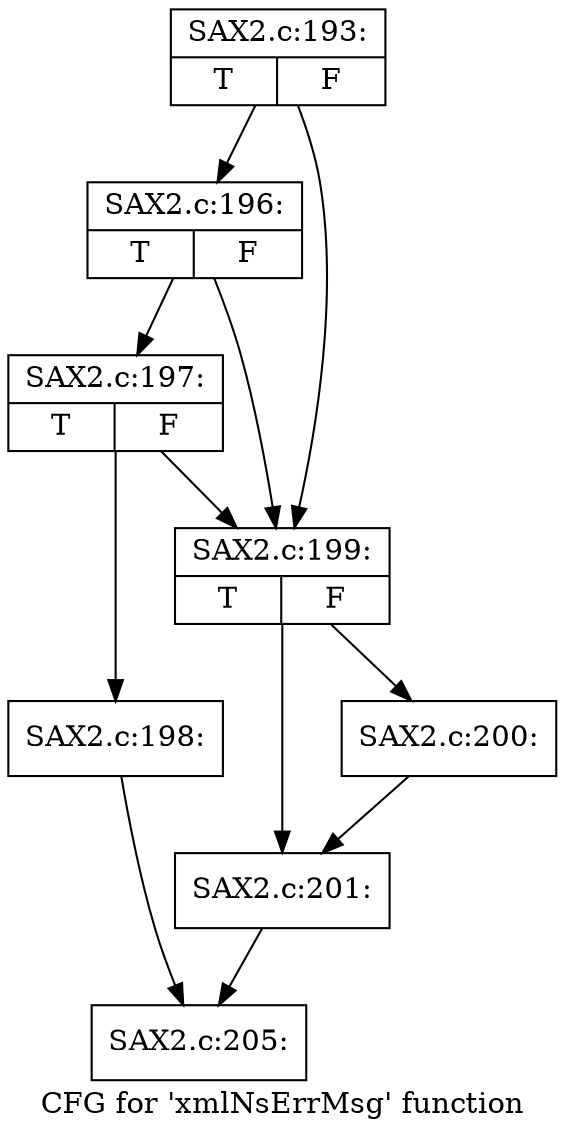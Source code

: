 digraph "CFG for 'xmlNsErrMsg' function" {
	label="CFG for 'xmlNsErrMsg' function";

	Node0x42ef170 [shape=record,label="{SAX2.c:193:|{<s0>T|<s1>F}}"];
	Node0x42ef170 -> Node0x4339900;
	Node0x42ef170 -> Node0x4339860;
	Node0x4339900 [shape=record,label="{SAX2.c:196:|{<s0>T|<s1>F}}"];
	Node0x4339900 -> Node0x43398b0;
	Node0x4339900 -> Node0x4339860;
	Node0x43398b0 [shape=record,label="{SAX2.c:197:|{<s0>T|<s1>F}}"];
	Node0x43398b0 -> Node0x4339810;
	Node0x43398b0 -> Node0x4339860;
	Node0x4339810 [shape=record,label="{SAX2.c:198:}"];
	Node0x4339810 -> Node0x42ef550;
	Node0x4339860 [shape=record,label="{SAX2.c:199:|{<s0>T|<s1>F}}"];
	Node0x4339860 -> Node0x433a340;
	Node0x4339860 -> Node0x433a390;
	Node0x433a340 [shape=record,label="{SAX2.c:200:}"];
	Node0x433a340 -> Node0x433a390;
	Node0x433a390 [shape=record,label="{SAX2.c:201:}"];
	Node0x433a390 -> Node0x42ef550;
	Node0x42ef550 [shape=record,label="{SAX2.c:205:}"];
}
